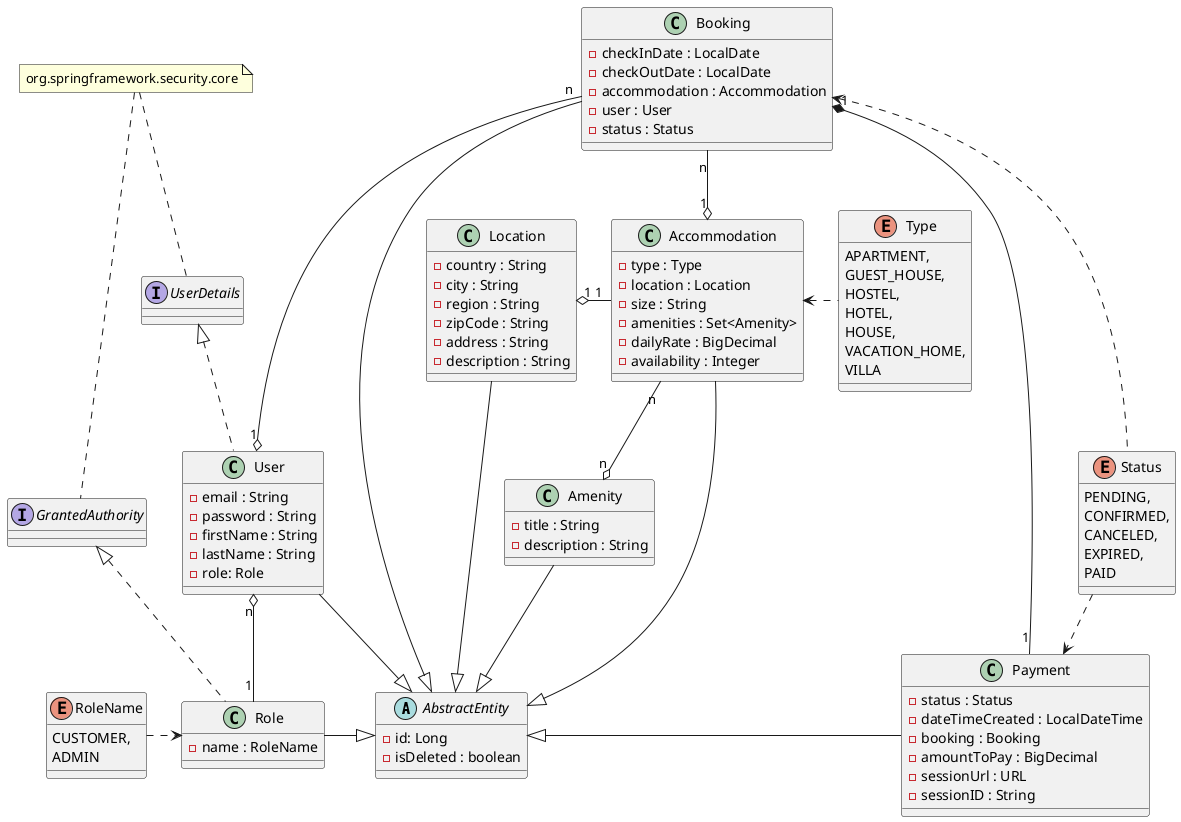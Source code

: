 @startuml

abstract class AbstractEntity {
- id: Long
- isDeleted : boolean
}
interface UserDetails
interface GrantedAuthority

class Accommodation {
- type : Type
- location : Location
- size : String
- amenities : Set<Amenity>
- dailyRate : BigDecimal
- availability : Integer
}

class Location {
- country : String
- city : String
- region : String
- zipCode : String
- address : String
- description : String
}

class Amenity {
- title : String
- description : String
}

class Role {
- name : RoleName
}


class User {
- email : String
- password : String
- firstName : String
- lastName : String
- role: Role
}

class Booking {
- checkInDate : LocalDate
- checkOutDate : LocalDate
- accommodation : Accommodation
- user : User
- status : Status
}

class Payment {
- status : Status
- dateTimeCreated : LocalDateTime
- booking : Booking
- amountToPay : BigDecimal
- sessionUrl : URL
- sessionID : String
}

enum Type {
    APARTMENT,
    GUEST_HOUSE,
    HOSTEL,
    HOTEL,
    HOUSE,
    VACATION_HOME,
    VILLA
}

enum RoleName {
    CUSTOMER,
    ADMIN
}

enum Status {
    PENDING,
    CONFIRMED,
    CANCELED,
    EXPIRED,
    PAID
}

note "org.springframework.security.core" as MyNote
MyNote .. UserDetails
MyNote .. GrantedAuthority

UserDetails <|.. User
GrantedAuthority <|.. Role

Booking --|> AbstractEntity
User -|> AbstractEntity
Role -|> AbstractEntity
Accommodation --|> AbstractEntity
Location --|> AbstractEntity
AbstractEntity <|- Payment
Amenity --|> AbstractEntity

User "n" o-- "1" Role
Booking "n" --o "1" User
Location "1" o- "1" Accommodation
Accommodation "n" --o "n" Amenity
Booking "n" --o "1" Accommodation
Booking "1" *-- "1" Payment

RoleName .> Role
Accommodation <. Type
Booking <. Status
Status ..> Payment

@enduml
